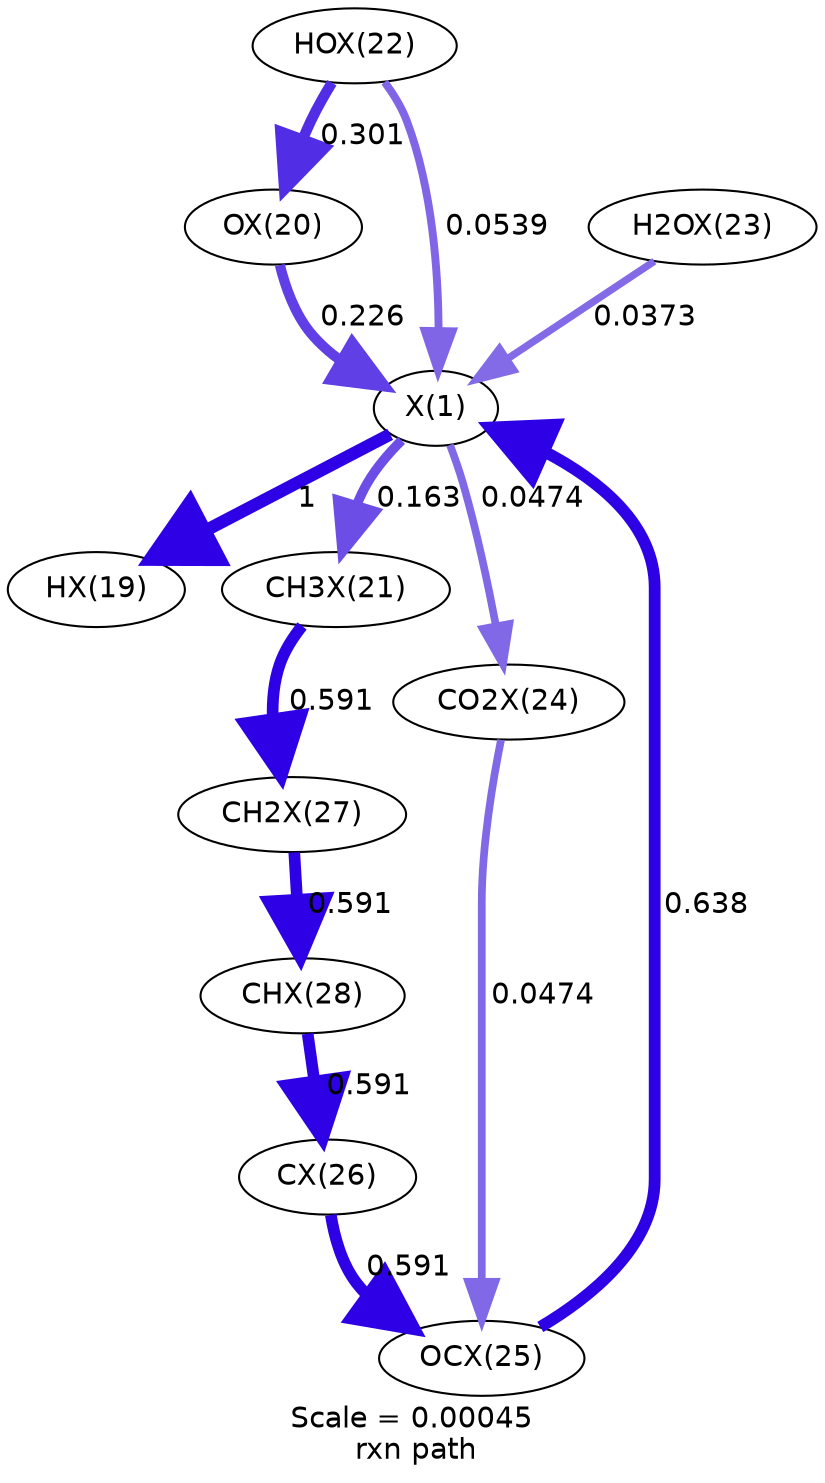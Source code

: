 digraph reaction_paths {
center=1;
s24 -> s22[fontname="Helvetica", style="setlinewidth(4.88)", arrowsize=2.44, color="0.7, 0.726, 0.9"
, label=" 0.226"];
s22 -> s23[fontname="Helvetica", style="setlinewidth(6)", arrowsize=3, color="0.7, 1.5, 0.9"
, label=" 1"];
s26 -> s22[fontname="Helvetica", style="setlinewidth(3.79)", arrowsize=1.9, color="0.7, 0.554, 0.9"
, label=" 0.0539"];
s22 -> s25[fontname="Helvetica", style="setlinewidth(4.63)", arrowsize=2.32, color="0.7, 0.663, 0.9"
, label=" 0.163"];
s29 -> s22[fontname="Helvetica", style="setlinewidth(5.66)", arrowsize=2.83, color="0.7, 1.14, 0.9"
, label=" 0.638"];
s27 -> s22[fontname="Helvetica", style="setlinewidth(3.52)", arrowsize=1.76, color="0.7, 0.537, 0.9"
, label=" 0.0373"];
s22 -> s28[fontname="Helvetica", style="setlinewidth(3.7)", arrowsize=1.85, color="0.7, 0.547, 0.9"
, label=" 0.0474"];
s26 -> s24[fontname="Helvetica", style="setlinewidth(5.09)", arrowsize=2.55, color="0.7, 0.801, 0.9"
, label=" 0.301"];
s25 -> s31[fontname="Helvetica", style="setlinewidth(5.6)", arrowsize=2.8, color="0.7, 1.09, 0.9"
, label=" 0.591"];
s31 -> s32[fontname="Helvetica", style="setlinewidth(5.6)", arrowsize=2.8, color="0.7, 1.09, 0.9"
, label=" 0.591"];
s32 -> s30[fontname="Helvetica", style="setlinewidth(5.6)", arrowsize=2.8, color="0.7, 1.09, 0.9"
, label=" 0.591"];
s30 -> s29[fontname="Helvetica", style="setlinewidth(5.6)", arrowsize=2.8, color="0.7, 1.09, 0.9"
, label=" 0.591"];
s28 -> s29[fontname="Helvetica", style="setlinewidth(3.7)", arrowsize=1.85, color="0.7, 0.547, 0.9"
, label=" 0.0474"];
s22 [ fontname="Helvetica", label="X(1)"];
s23 [ fontname="Helvetica", label="HX(19)"];
s24 [ fontname="Helvetica", label="OX(20)"];
s25 [ fontname="Helvetica", label="CH3X(21)"];
s26 [ fontname="Helvetica", label="HOX(22)"];
s27 [ fontname="Helvetica", label="H2OX(23)"];
s28 [ fontname="Helvetica", label="CO2X(24)"];
s29 [ fontname="Helvetica", label="OCX(25)"];
s30 [ fontname="Helvetica", label="CX(26)"];
s31 [ fontname="Helvetica", label="CH2X(27)"];
s32 [ fontname="Helvetica", label="CHX(28)"];
 label = "Scale = 0.00045\l rxn path";
 fontname = "Helvetica";
}
